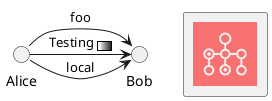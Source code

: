 @startuml
sprite $Batch [64x64/16z] {
    xLQ7bjim30CdzFzVtEV1iErPkJpT7iYm5aWDKERujFZ5Bp8YkSvM011VfMzSDy2Mw1JidbCGAtmllmbPuIkoImjyGUsyBV4LV95_Xny50bpW4uTRAjOKu81b
    Xa0vbX3OKFG5C0IMNLyxXA_3PvW5hqHSOFBP_Ovk4036hYi0pJdTCgqD6A0g4FQ0hOwygxSikGOanw11AuvtomxXjNiRDECmn21xxTkJP0N4tdy1Gmu5T2GW
    6ygFL_sqbx3NvA_FVtt_ri_F1CZNra-10TpNhvVr2KGcyVCOdoBySlpv-jC1ZSVveO36_Fwb0UASqGqG0QpfJgP2Eo60u59-fLVozhhdNk2WTeDpq2O6AAL_
    uV7KGPNO2lya17gz1pMiD1VmFNH9IBLNe3xA3q07eNsMy_WdXESwU4jRmddEk-FUuPFjjthiqAEGVUz8rlqmsK1nhtYlklvp7vWRfka0jUNITUdTzgxFyzLx
    -Ikh_YdmYr_y0G
    }


    sprite $foo1 {
      FFFFFFFFFFFFFFF
      F0123456789ABCF
      F0123456789ABCF
      F0123456789ABCF
      F0123456789ABCF
      F0123456789ABCF
      F0123456789ABCF
      F0123456789ABCF
      F0123456789ABCF
      FFFFFFFFFFFFFFF
    }
    !procedure $ffoo()
    Alice -> Bob : Testing <$foo1>
    !endprocedure

    $ffoo()

    rectangle "<color:red><$Batch></color>"  as rectangle

    !function $dummy()
    !local $ijk = "local"
    !return "Alice -> Bob : " + $ijk
    !endfunction

    !global $ijk = "foo"

    Alice -> Bob : $ijk
    $dummy()



    '!procedure $bBatch()
    '<color:red><$Batch></color>
    '!endprocedure

    '$bBatch()
@enduml